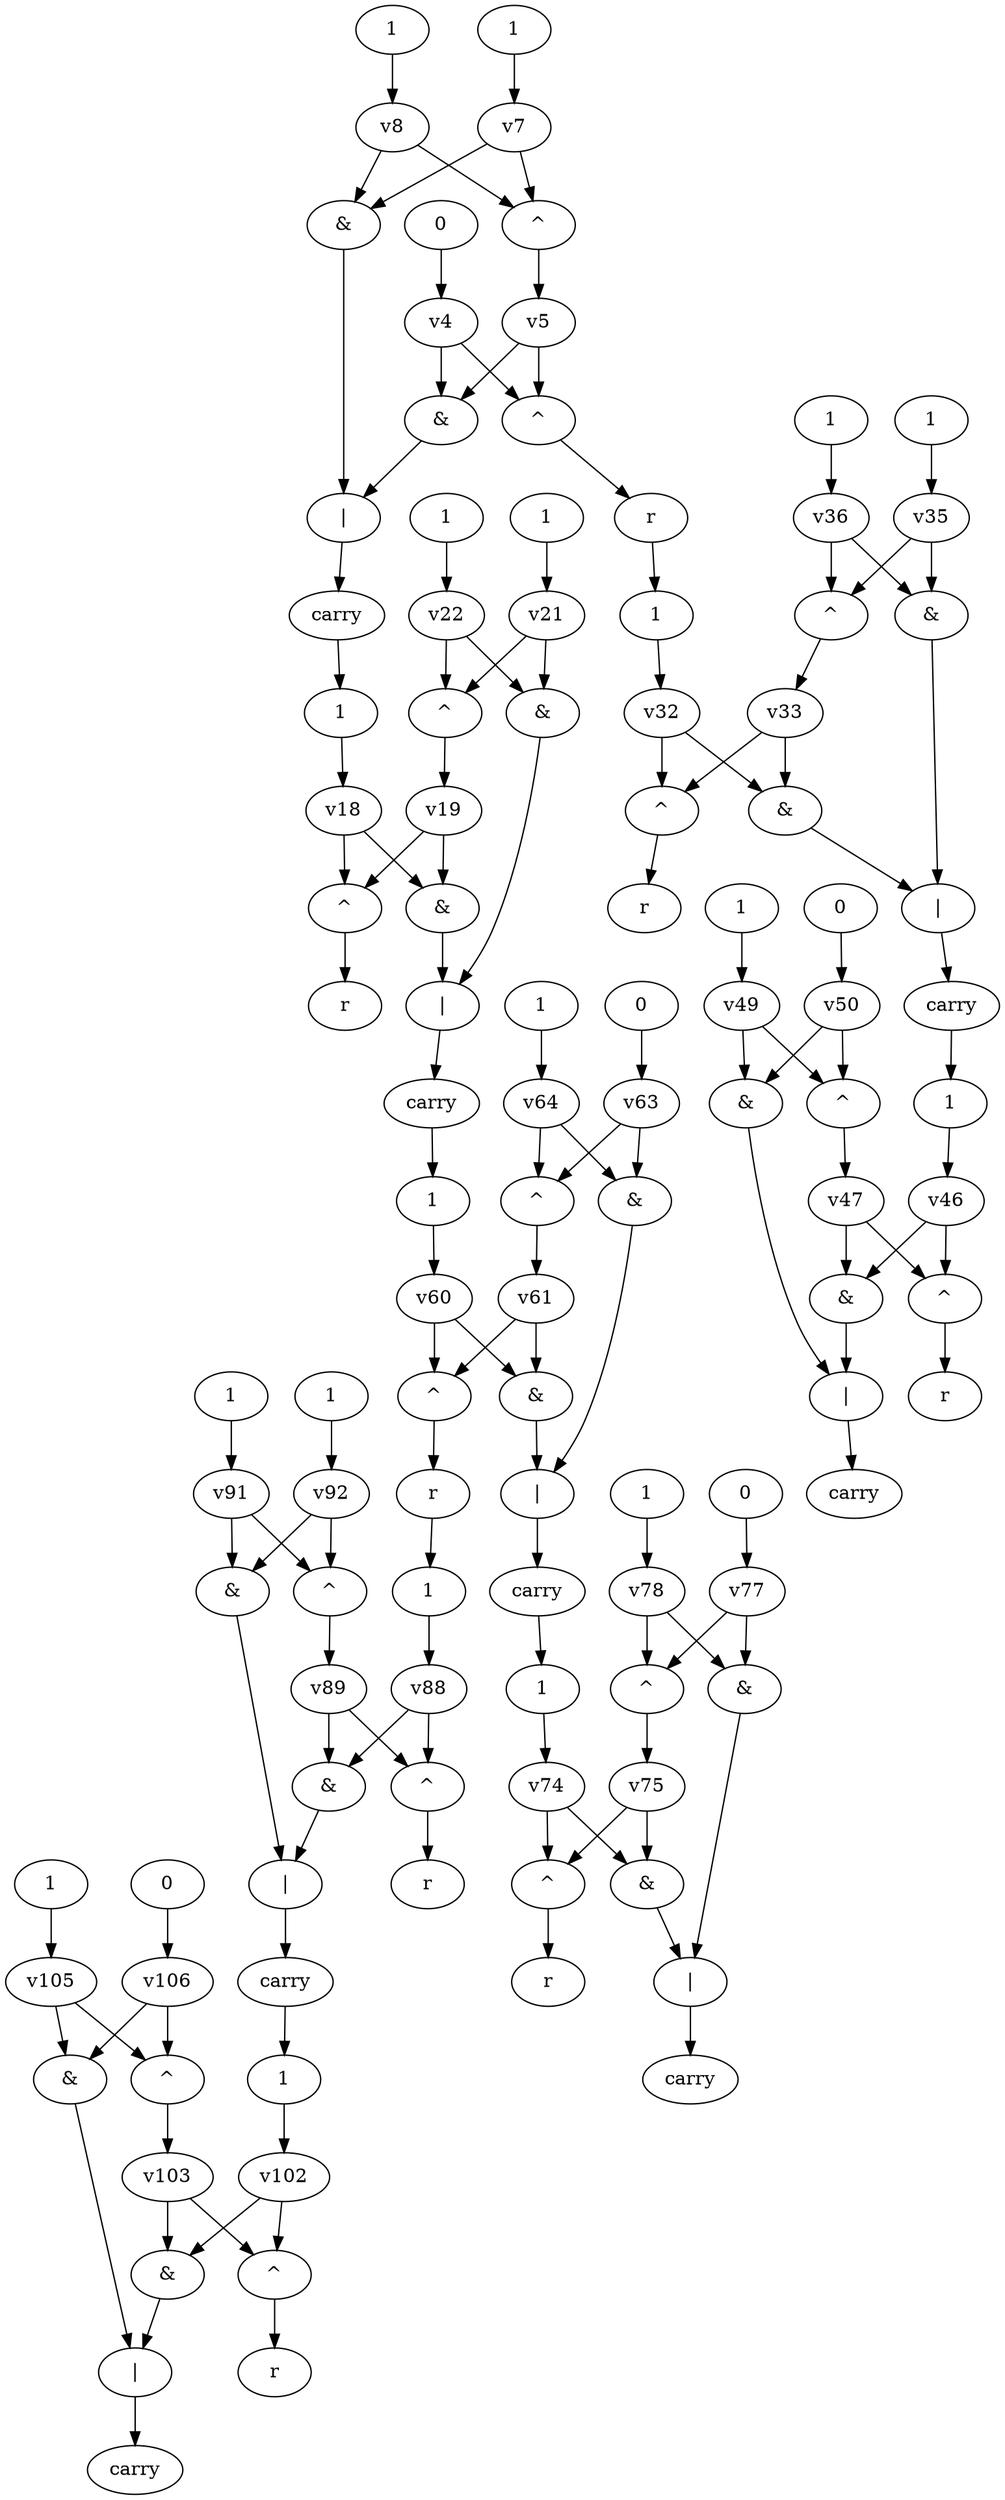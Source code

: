 digraph G { 
v98 [label="|"]; 
v99 [label="&"]; 
v100 [label="&"]; 
v101 [label="^"]; 
v104 [label="^"]; 
v107 [label="1"]; 
v108 [label="1"]; 
v109 [label="0"]; 
v110 [label="carry"]; 
v111 [label="r"]; 
v84 [label="|"]; 
v85 [label="&"]; 
v86 [label="&"]; 
v87 [label="^"]; 
v90 [label="^"]; 
v93 [label="1"]; 
v94 [label="1"]; 
v95 [label="1"]; 
v96 [label="carry"]; 
v97 [label="r"]; 
v70 [label="|"]; 
v71 [label="&"]; 
v72 [label="&"]; 
v73 [label="^"]; 
v76 [label="^"]; 
v79 [label="1"]; 
v80 [label="0"]; 
v81 [label="1"]; 
v82 [label="carry"]; 
v83 [label="r"]; 
v56 [label="|"]; 
v57 [label="&"]; 
v58 [label="&"]; 
v59 [label="^"]; 
v62 [label="^"]; 
v65 [label="1"]; 
v66 [label="0"]; 
v67 [label="1"]; 
v68 [label="carry"]; 
v69 [label="r"]; 
v42 [label="|"]; 
v43 [label="&"]; 
v44 [label="&"]; 
v45 [label="^"]; 
v48 [label="^"]; 
v51 [label="1"]; 
v52 [label="1"]; 
v53 [label="0"]; 
v54 [label="carry"]; 
v55 [label="r"]; 
v28 [label="|"]; 
v29 [label="&"]; 
v30 [label="&"]; 
v31 [label="^"]; 
v34 [label="^"]; 
v37 [label="1"]; 
v38 [label="1"]; 
v39 [label="1"]; 
v40 [label="carry"]; 
v41 [label="r"]; 
v14 [label="|"]; 
v15 [label="&"]; 
v16 [label="&"]; 
v17 [label="^"]; 
v20 [label="^"]; 
v23 [label="1"]; 
v24 [label="1"]; 
v25 [label="1"]; 
v26 [label="carry"]; 
v27 [label="r"]; 
v0 [label="|"]; 
v1 [label="&"]; 
v2 [label="&"]; 
v3 [label="^"]; 
v6 [label="^"]; 
v9 [label="0"]; 
v10 [label="1"]; 
v11 [label="1"]; 
v12 [label="carry"]; 
v13 [label="r"]; 
v98 -> v110;
v99 -> v98;
v100 -> v98;
v101 -> v111;
v102 -> v101;
v102 -> v99;
v103 -> v101;
v103 -> v99;
v104 -> v103;
v105 -> v104;
v105 -> v100;
v106 -> v104;
v106 -> v100;
v107 -> v102;
v108 -> v105;
v109 -> v106;
v84 -> v96 -> v107;
v85 -> v84;
v86 -> v84;
v87 -> v97;
v88 -> v87;
v88 -> v85;
v89 -> v87;
v89 -> v85;
v90 -> v89;
v91 -> v90;
v91 -> v86;
v92 -> v90;
v92 -> v86;
v93 -> v88;
v94 -> v91;
v95 -> v92;
v70 -> v82;
v71 -> v70;
v72 -> v70;
v73 -> v83;
v74 -> v73;
v74 -> v71;
v75 -> v73;
v75 -> v71;
v76 -> v75;
v77 -> v76;
v77 -> v72;
v78 -> v76;
v78 -> v72;
v79 -> v74;
v80 -> v77;
v81 -> v78;
v56 -> v68 -> v79;
v57 -> v56;
v58 -> v56;
v59 -> v69 -> v93;
v60 -> v59;
v60 -> v57;
v61 -> v59;
v61 -> v57;
v62 -> v61;
v63 -> v62;
v63 -> v58;
v64 -> v62;
v64 -> v58;
v65 -> v60;
v66 -> v63;
v67 -> v64;
v42 -> v54;
v43 -> v42;
v44 -> v42;
v45 -> v55;
v46 -> v45;
v46 -> v43;
v47 -> v45;
v47 -> v43;
v48 -> v47;
v49 -> v48;
v49 -> v44;
v50 -> v48;
v50 -> v44;
v51 -> v46;
v52 -> v49;
v53 -> v50;
v28 -> v40 -> v51;
v29 -> v28;
v30 -> v28;
v31 -> v41;
v32 -> v31;
v32 -> v29;
v33 -> v31;
v33 -> v29;
v34 -> v33;
v35 -> v34;
v35 -> v30;
v36 -> v34;
v36 -> v30;
v37 -> v32;
v38 -> v35;
v39 -> v36;
v14 -> v26 -> v65;
v15 -> v14;
v16 -> v14;
v17 -> v27;
v18 -> v17;
v18 -> v15;
v19 -> v17;
v19 -> v15;
v20 -> v19;
v21 -> v20;
v21 -> v16;
v22 -> v20;
v22 -> v16;
v23 -> v18;
v24 -> v21;
v25 -> v22;
v0 -> v12 -> v23;
v1 -> v0;
v2 -> v0;
v3 -> v13 -> v37;
v4 -> v3;
v4 -> v1;
v5 -> v3;
v5 -> v1;
v6 -> v5;
v7 -> v6;
v7 -> v2;
v8 -> v6;
v8 -> v2;
v9 -> v4;
v10 -> v7;
v11 -> v8;
}